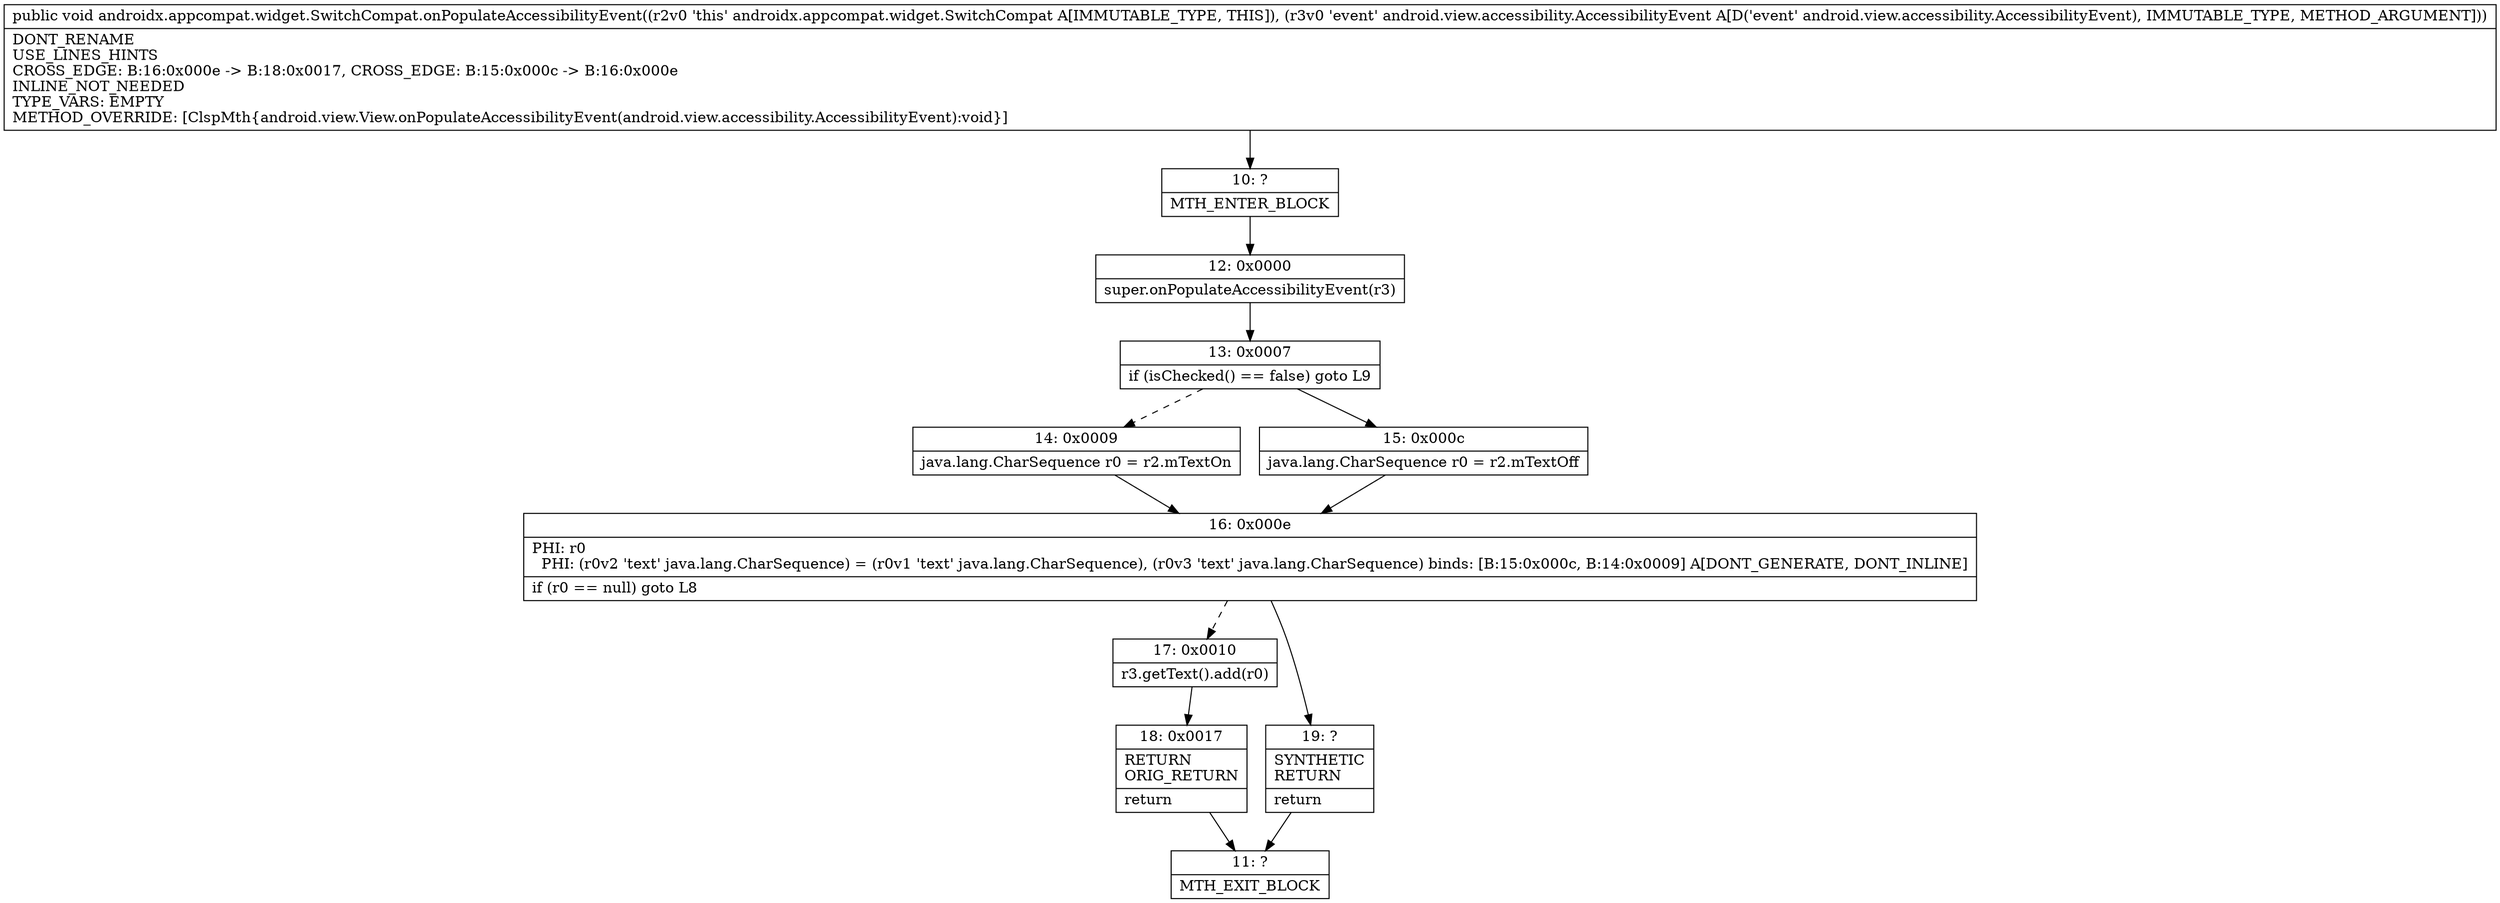 digraph "CFG forandroidx.appcompat.widget.SwitchCompat.onPopulateAccessibilityEvent(Landroid\/view\/accessibility\/AccessibilityEvent;)V" {
Node_10 [shape=record,label="{10\:\ ?|MTH_ENTER_BLOCK\l}"];
Node_12 [shape=record,label="{12\:\ 0x0000|super.onPopulateAccessibilityEvent(r3)\l}"];
Node_13 [shape=record,label="{13\:\ 0x0007|if (isChecked() == false) goto L9\l}"];
Node_14 [shape=record,label="{14\:\ 0x0009|java.lang.CharSequence r0 = r2.mTextOn\l}"];
Node_16 [shape=record,label="{16\:\ 0x000e|PHI: r0 \l  PHI: (r0v2 'text' java.lang.CharSequence) = (r0v1 'text' java.lang.CharSequence), (r0v3 'text' java.lang.CharSequence) binds: [B:15:0x000c, B:14:0x0009] A[DONT_GENERATE, DONT_INLINE]\l|if (r0 == null) goto L8\l}"];
Node_17 [shape=record,label="{17\:\ 0x0010|r3.getText().add(r0)\l}"];
Node_18 [shape=record,label="{18\:\ 0x0017|RETURN\lORIG_RETURN\l|return\l}"];
Node_11 [shape=record,label="{11\:\ ?|MTH_EXIT_BLOCK\l}"];
Node_19 [shape=record,label="{19\:\ ?|SYNTHETIC\lRETURN\l|return\l}"];
Node_15 [shape=record,label="{15\:\ 0x000c|java.lang.CharSequence r0 = r2.mTextOff\l}"];
MethodNode[shape=record,label="{public void androidx.appcompat.widget.SwitchCompat.onPopulateAccessibilityEvent((r2v0 'this' androidx.appcompat.widget.SwitchCompat A[IMMUTABLE_TYPE, THIS]), (r3v0 'event' android.view.accessibility.AccessibilityEvent A[D('event' android.view.accessibility.AccessibilityEvent), IMMUTABLE_TYPE, METHOD_ARGUMENT]))  | DONT_RENAME\lUSE_LINES_HINTS\lCROSS_EDGE: B:16:0x000e \-\> B:18:0x0017, CROSS_EDGE: B:15:0x000c \-\> B:16:0x000e\lINLINE_NOT_NEEDED\lTYPE_VARS: EMPTY\lMETHOD_OVERRIDE: [ClspMth\{android.view.View.onPopulateAccessibilityEvent(android.view.accessibility.AccessibilityEvent):void\}]\l}"];
MethodNode -> Node_10;Node_10 -> Node_12;
Node_12 -> Node_13;
Node_13 -> Node_14[style=dashed];
Node_13 -> Node_15;
Node_14 -> Node_16;
Node_16 -> Node_17[style=dashed];
Node_16 -> Node_19;
Node_17 -> Node_18;
Node_18 -> Node_11;
Node_19 -> Node_11;
Node_15 -> Node_16;
}

